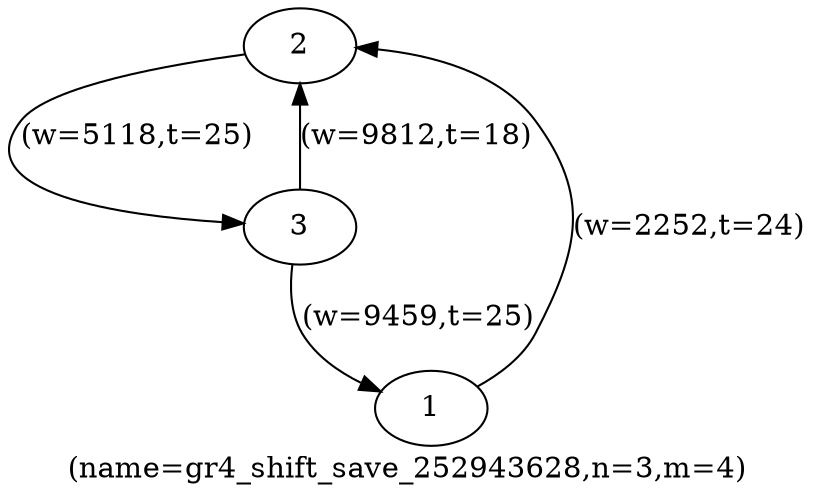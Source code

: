 digraph gr4_shift_save_252943628 {
label="(name=gr4_shift_save_252943628,n=3,m=4)";
	2 -> 3 [label="(w=5118,t=25)"];
	3 -> 2 [label="(w=9812,t=18)"];
	1 -> 2 [label="(w=2252,t=24)"];
	3 -> 1 [label="(w=9459,t=25)"];
1 [label="1"];
3 [label="3"];
2 [label="2"];
}
